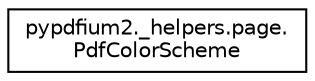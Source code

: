 digraph "Graphical Class Hierarchy"
{
 // LATEX_PDF_SIZE
  edge [fontname="Helvetica",fontsize="10",labelfontname="Helvetica",labelfontsize="10"];
  node [fontname="Helvetica",fontsize="10",shape=record];
  rankdir="LR";
  Node0 [label="pypdfium2._helpers.page.\lPdfColorScheme",height=0.2,width=0.4,color="black", fillcolor="white", style="filled",URL="$classpypdfium2_1_1__helpers_1_1page_1_1PdfColorScheme.html",tooltip=" "];
}
